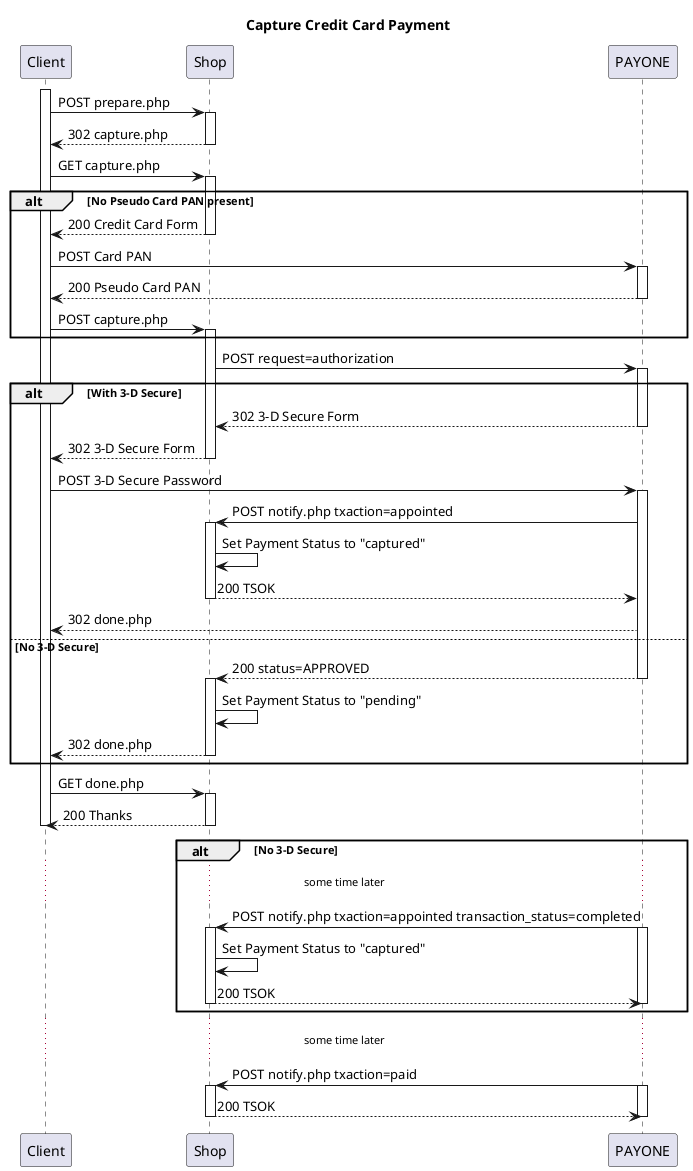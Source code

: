 @startuml
title Capture Credit Card Payment

participant Client
participant Shop
participant PAYONE

activate Client

Client -> Shop: POST prepare.php
activate Shop
Shop --> Client: 302 capture.php
deactivate Shop

Client -> Shop: GET capture.php
activate Shop

alt No Pseudo Card PAN present
Shop --> Client: 200 Credit Card Form
deactivate Shop

Client -> PAYONE: POST Card PAN
activate PAYONE

PAYONE --> Client: 200 Pseudo Card PAN

deactivate PAYONE

Client -> Shop: POST capture.php
activate Shop
end

Shop -> PAYONE: POST request=authorization
activate PAYONE
alt With 3-D Secure
    PAYONE --> Shop: 302 3-D Secure Form
    deactivate PAYONE
    Shop --> Client: 302 3-D Secure Form
    deactivate Shop
    Client -> PAYONE: POST 3-D Secure Password
    activate PAYONE
    PAYONE -> Shop: POST notify.php txaction=appointed
    activate Shop
    Shop -> Shop: Set Payment Status to "captured"
    Shop --> PAYONE: 200 TSOK
    deactivate Shop

    PAYONE --> Client: 302 done.php
else No 3-D Secure
    PAYONE --> Shop: 200 status=APPROVED
    deactivate PAYONE
    activate Shop

    Shop -> Shop: Set Payment Status to "pending"
    Shop --> Client: 302 done.php
    deactivate Shop
end

Client -> Shop: GET done.php
activate Shop
Shop --> Client: 200 Thanks
deactivate Shop
deactivate Client

alt No 3-D Secure
    ...some time later...

    PAYONE -> Shop: POST notify.php txaction=appointed transaction_status=completed
    activate PAYONE
    activate Shop
    Shop -> Shop: Set Payment Status to "captured"
    Shop --> PAYONE: 200 TSOK
    deactivate Shop
    deactivate PAYONE
end

...some time later...

PAYONE -> Shop: POST notify.php txaction=paid
activate PAYONE
activate Shop
Shop --> PAYONE: 200 TSOK
deactivate Shop
deactivate PAYONE
@enduml
